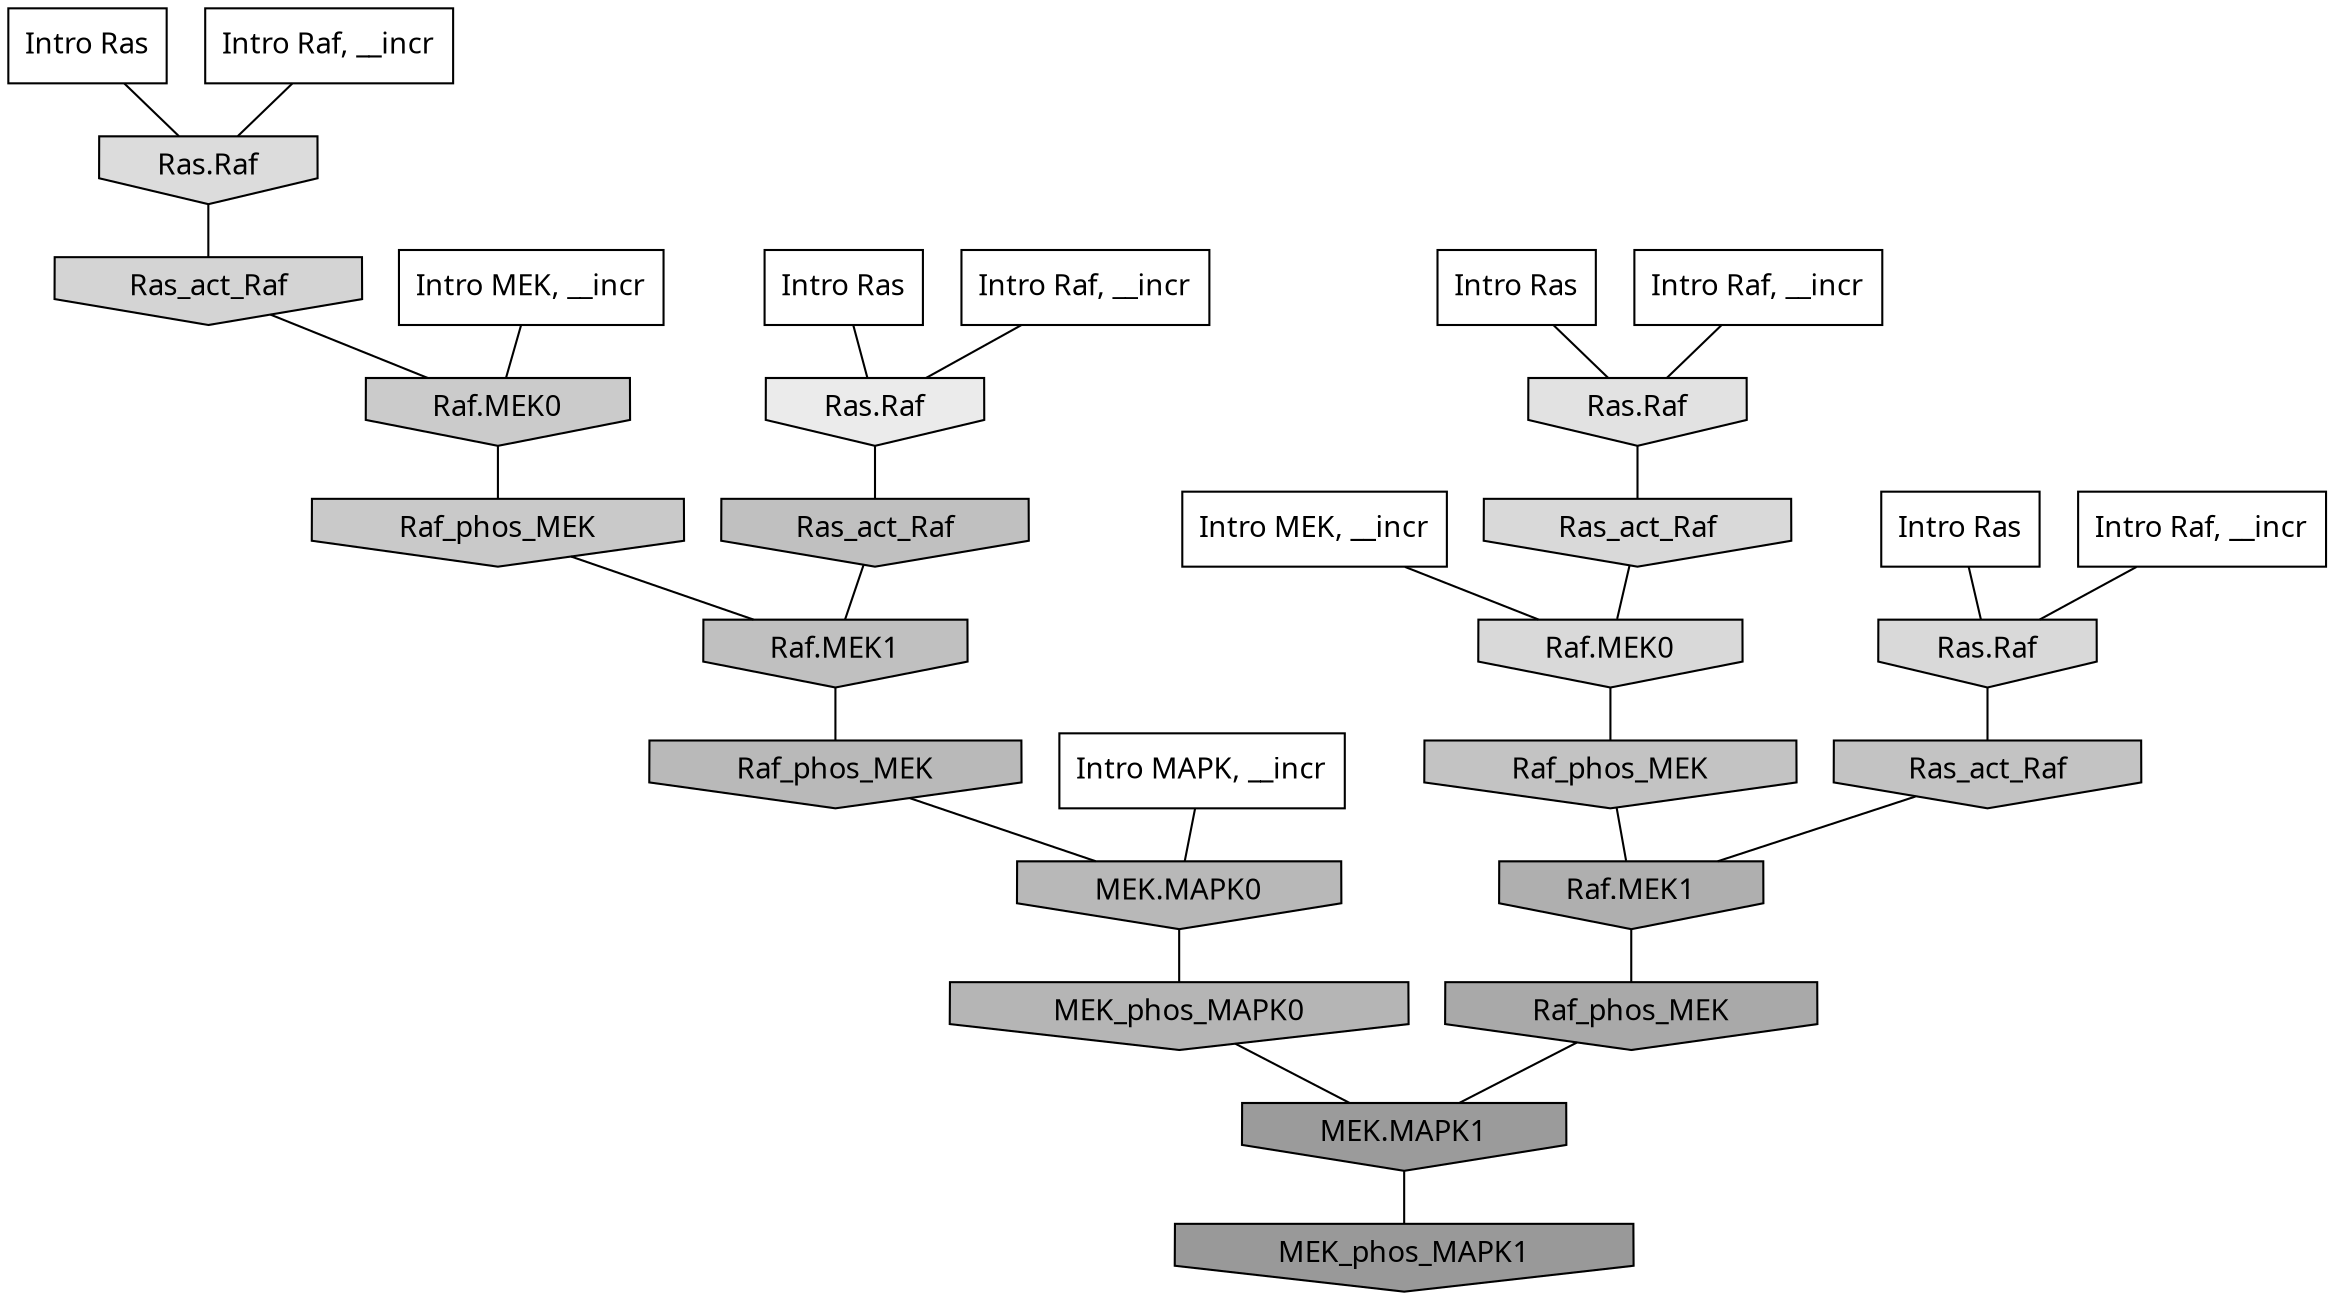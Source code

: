 digraph G{
  rankdir="TB";
  ranksep=0.30;
  node [fontname="CMU Serif"];
  edge [fontname="CMU Serif"];
  
  3 [label="Intro Ras", shape=rectangle, style=filled, fillcolor="0.000 0.000 1.000"]
  
  24 [label="Intro Ras", shape=rectangle, style=filled, fillcolor="0.000 0.000 1.000"]
  
  75 [label="Intro Ras", shape=rectangle, style=filled, fillcolor="0.000 0.000 1.000"]
  
  85 [label="Intro Ras", shape=rectangle, style=filled, fillcolor="0.000 0.000 1.000"]
  
  364 [label="Intro Raf, __incr", shape=rectangle, style=filled, fillcolor="0.000 0.000 1.000"]
  
  684 [label="Intro Raf, __incr", shape=rectangle, style=filled, fillcolor="0.000 0.000 1.000"]
  
  1009 [label="Intro Raf, __incr", shape=rectangle, style=filled, fillcolor="0.000 0.000 1.000"]
  
  1094 [label="Intro Raf, __incr", shape=rectangle, style=filled, fillcolor="0.000 0.000 1.000"]
  
  1713 [label="Intro MEK, __incr", shape=rectangle, style=filled, fillcolor="0.000 0.000 1.000"]
  
  2036 [label="Intro MEK, __incr", shape=rectangle, style=filled, fillcolor="0.000 0.000 1.000"]
  
  2692 [label="Intro MAPK, __incr", shape=rectangle, style=filled, fillcolor="0.000 0.000 1.000"]
  
  4112 [label="Ras.Raf", shape=invhouse, style=filled, fillcolor="0.000 0.000 0.919"]
  
  4612 [label="Ras.Raf", shape=invhouse, style=filled, fillcolor="0.000 0.000 0.885"]
  
  5023 [label="Ras.Raf", shape=invhouse, style=filled, fillcolor="0.000 0.000 0.861"]
  
  5218 [label="Ras_act_Raf", shape=invhouse, style=filled, fillcolor="0.000 0.000 0.849"]
  
  5221 [label="Raf.MEK0", shape=invhouse, style=filled, fillcolor="0.000 0.000 0.849"]
  
  5234 [label="Ras.Raf", shape=invhouse, style=filled, fillcolor="0.000 0.000 0.848"]
  
  5531 [label="Ras_act_Raf", shape=invhouse, style=filled, fillcolor="0.000 0.000 0.832"]
  
  6214 [label="Raf.MEK0", shape=invhouse, style=filled, fillcolor="0.000 0.000 0.796"]
  
  6392 [label="Raf_phos_MEK", shape=invhouse, style=filled, fillcolor="0.000 0.000 0.789"]
  
  7021 [label="Raf_phos_MEK", shape=invhouse, style=filled, fillcolor="0.000 0.000 0.765"]
  
  7056 [label="Ras_act_Raf", shape=invhouse, style=filled, fillcolor="0.000 0.000 0.764"]
  
  7442 [label="Ras_act_Raf", shape=invhouse, style=filled, fillcolor="0.000 0.000 0.752"]
  
  7444 [label="Raf.MEK1", shape=invhouse, style=filled, fillcolor="0.000 0.000 0.752"]
  
  8385 [label="Raf_phos_MEK", shape=invhouse, style=filled, fillcolor="0.000 0.000 0.724"]
  
  8444 [label="MEK.MAPK0", shape=invhouse, style=filled, fillcolor="0.000 0.000 0.722"]
  
  8830 [label="MEK_phos_MAPK0", shape=invhouse, style=filled, fillcolor="0.000 0.000 0.710"]
  
  9867 [label="Raf.MEK1", shape=invhouse, style=filled, fillcolor="0.000 0.000 0.686"]
  
  10944 [label="Raf_phos_MEK", shape=invhouse, style=filled, fillcolor="0.000 0.000 0.663"]
  
  14551 [label="MEK.MAPK1", shape=invhouse, style=filled, fillcolor="0.000 0.000 0.607"]
  
  15006 [label="MEK_phos_MAPK1", shape=invhouse, style=filled, fillcolor="0.000 0.000 0.600"]
  
  
  14551 -> 15006 [dir=none, color="0.000 0.000 0.000"] 
  10944 -> 14551 [dir=none, color="0.000 0.000 0.000"] 
  9867 -> 10944 [dir=none, color="0.000 0.000 0.000"] 
  8830 -> 14551 [dir=none, color="0.000 0.000 0.000"] 
  8444 -> 8830 [dir=none, color="0.000 0.000 0.000"] 
  8385 -> 8444 [dir=none, color="0.000 0.000 0.000"] 
  7444 -> 8385 [dir=none, color="0.000 0.000 0.000"] 
  7442 -> 7444 [dir=none, color="0.000 0.000 0.000"] 
  7056 -> 9867 [dir=none, color="0.000 0.000 0.000"] 
  7021 -> 9867 [dir=none, color="0.000 0.000 0.000"] 
  6392 -> 7444 [dir=none, color="0.000 0.000 0.000"] 
  6214 -> 6392 [dir=none, color="0.000 0.000 0.000"] 
  5531 -> 6214 [dir=none, color="0.000 0.000 0.000"] 
  5234 -> 7056 [dir=none, color="0.000 0.000 0.000"] 
  5221 -> 7021 [dir=none, color="0.000 0.000 0.000"] 
  5218 -> 5221 [dir=none, color="0.000 0.000 0.000"] 
  5023 -> 5531 [dir=none, color="0.000 0.000 0.000"] 
  4612 -> 5218 [dir=none, color="0.000 0.000 0.000"] 
  4112 -> 7442 [dir=none, color="0.000 0.000 0.000"] 
  2692 -> 8444 [dir=none, color="0.000 0.000 0.000"] 
  2036 -> 6214 [dir=none, color="0.000 0.000 0.000"] 
  1713 -> 5221 [dir=none, color="0.000 0.000 0.000"] 
  1094 -> 5234 [dir=none, color="0.000 0.000 0.000"] 
  1009 -> 4112 [dir=none, color="0.000 0.000 0.000"] 
  684 -> 4612 [dir=none, color="0.000 0.000 0.000"] 
  364 -> 5023 [dir=none, color="0.000 0.000 0.000"] 
  85 -> 5234 [dir=none, color="0.000 0.000 0.000"] 
  75 -> 4112 [dir=none, color="0.000 0.000 0.000"] 
  24 -> 4612 [dir=none, color="0.000 0.000 0.000"] 
  3 -> 5023 [dir=none, color="0.000 0.000 0.000"] 
  
  }
